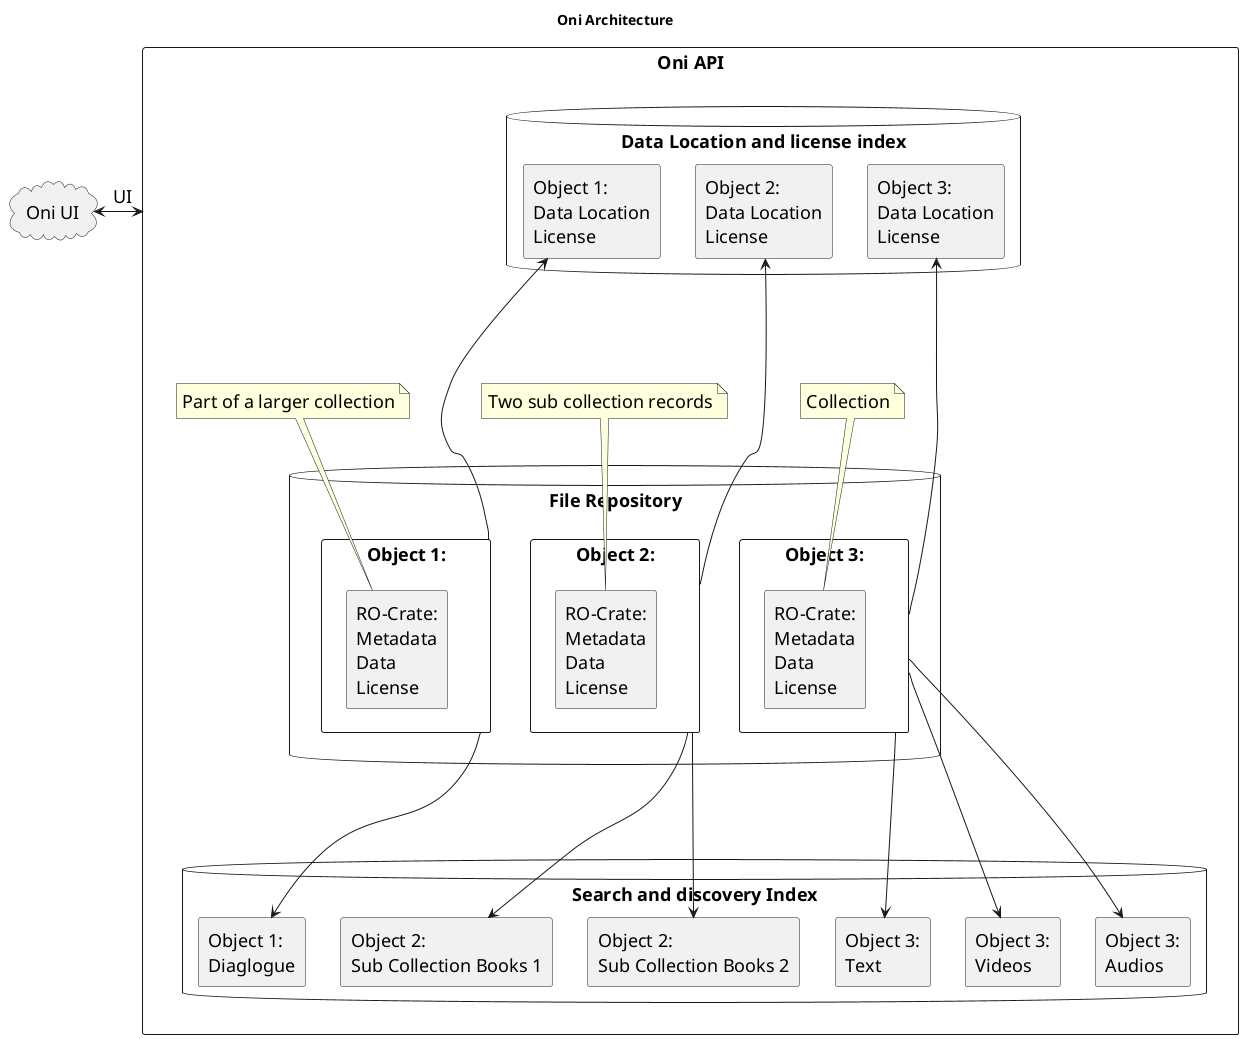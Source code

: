 
@startuml
skinparam defaultFontSize 18
title: Oni Architecture


rectangle "Oni API" {

database "Search and discovery Index" {

        rectangle "Object 1:\nDiaglogue" as A {
        
    }
        rectangle "Object 2:\nSub Collection Books 1" as B {
        
    }
        rectangle "Object 2:\nSub Collection Books 2" as C {
        
    }
        rectangle "Object 3:\nText"  as D{
        
    }
        rectangle "Object 3:\nVideos" as E {
        
    }
        rectangle "Object 3:\nAudios" as F {
        
    }

}


database "Data Location and license index" {
       rectangle "Object 1:\nData Location\nLicense" as o1 {

    }
    rectangle "Object 2:\nData Location\nLicense" as o2 {
        
    }
   rectangle "Object 3:\nData Location\nLicense" as o3 {
        
    }

}


database "File Repository" as repo {
    rectangle "Object 1:" as ro1 {
        rectangle "RO-Crate:\nMetadata\nData\nLicense" as ro11 {

        }
    }
    rectangle "Object 2:"  as ro2 {
                rectangle "RO-Crate:\nMetadata\nData\nLicense" as ro21 {

        }
    }
   rectangle "Object 3:" as ro3 {
                rectangle "RO-Crate:\nMetadata\nData\nLicense" as ro31 {

        }
    }
}

note top of ro31: Collection
note top of ro21: Two sub collection records
note top of ro11: Part of a larger collection

ro1 ---> A
ro2 ---> B
ro2 ---> C
ro3 ---> D
ro3 ---> E
ro3 ---> F

ro1 --up--> o1
ro2 --up--> o2
ro3 --up--> o3

}

cloud "Oni UI" {

}

"Oni UI" <-> "Oni API" : UI



@enduml

@startuml

database "Index" {
rectangle "Data & License index" as ii {

}
rectangle "Browse Index" as ai {

}
}

database ".......... OCFL Repo .............. \n\n\n\n\n\n\n\n\n\n\n\n" as repo {
    
}

rectangle "Indexer" {

}

rectangle "Config" as conf {

}

Indexer -up-> repo : Scan objects
Indexer -> conf : Consume
Indexer -up-> Index : Write

rectangle "API" {
    [item/] as iapi
    [query/] as qapi
    [license filter] as lic

}

cloud "Authentication and Authorizatio Services" as auth {
    [CILogon]
    [Mukurtu]
    [...]

}

rectangle "UI" {
  
}
lic -> auth : Get user's group/license holdings
UI --down--> qapi : Construct views
UI --down--> iapi : Get data for viewing
iapi --down-> ii : Consult for get requests\nfor Objects and files
qapi --down-> ai : Consult for queries / views\n*with license filter

API --down->  repo : Read

@enduml
